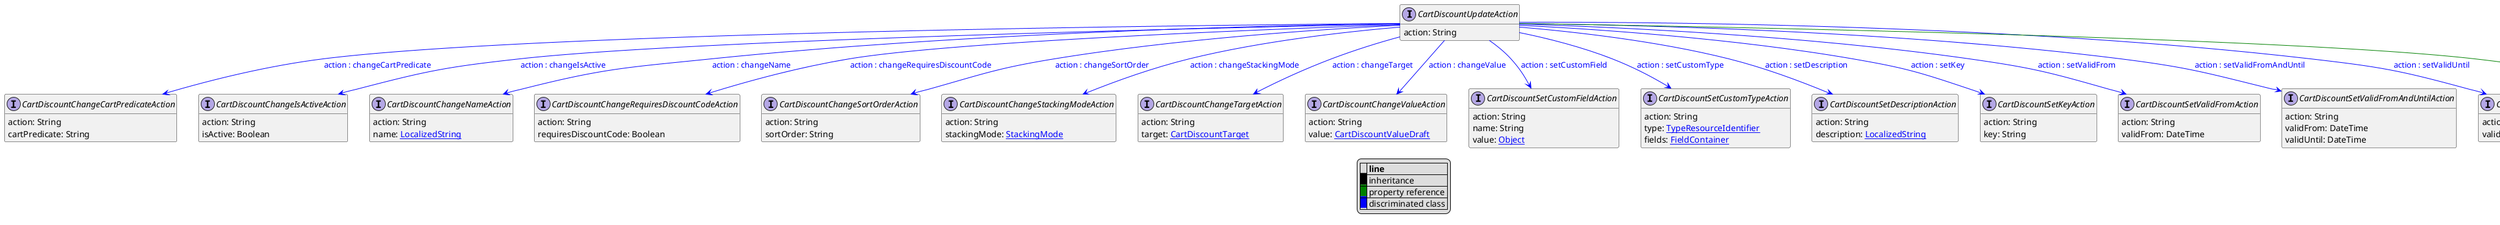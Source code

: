 @startuml

hide empty fields
hide empty methods
legend
|= |= line |
|<back:black>   </back>| inheritance |
|<back:green>   </back>| property reference |
|<back:blue>   </back>| discriminated class |
endlegend
interface CartDiscountUpdateAction [[CartDiscountUpdateAction.svg]]  {
    action: String
}


interface CartDiscountChangeCartPredicateAction [[CartDiscountChangeCartPredicateAction.svg]]  {
    action: String
    cartPredicate: String
}
interface CartDiscountChangeIsActiveAction [[CartDiscountChangeIsActiveAction.svg]]  {
    action: String
    isActive: Boolean
}
interface CartDiscountChangeNameAction [[CartDiscountChangeNameAction.svg]]  {
    action: String
    name: [[LocalizedString.svg LocalizedString]]
}
interface CartDiscountChangeRequiresDiscountCodeAction [[CartDiscountChangeRequiresDiscountCodeAction.svg]]  {
    action: String
    requiresDiscountCode: Boolean
}
interface CartDiscountChangeSortOrderAction [[CartDiscountChangeSortOrderAction.svg]]  {
    action: String
    sortOrder: String
}
interface CartDiscountChangeStackingModeAction [[CartDiscountChangeStackingModeAction.svg]]  {
    action: String
    stackingMode: [[StackingMode.svg StackingMode]]
}
interface CartDiscountChangeTargetAction [[CartDiscountChangeTargetAction.svg]]  {
    action: String
    target: [[CartDiscountTarget.svg CartDiscountTarget]]
}
interface CartDiscountChangeValueAction [[CartDiscountChangeValueAction.svg]]  {
    action: String
    value: [[CartDiscountValueDraft.svg CartDiscountValueDraft]]
}
interface CartDiscountSetCustomFieldAction [[CartDiscountSetCustomFieldAction.svg]]  {
    action: String
    name: String
    value: [[Object.svg Object]]
}
interface CartDiscountSetCustomTypeAction [[CartDiscountSetCustomTypeAction.svg]]  {
    action: String
    type: [[TypeResourceIdentifier.svg TypeResourceIdentifier]]
    fields: [[FieldContainer.svg FieldContainer]]
}
interface CartDiscountSetDescriptionAction [[CartDiscountSetDescriptionAction.svg]]  {
    action: String
    description: [[LocalizedString.svg LocalizedString]]
}
interface CartDiscountSetKeyAction [[CartDiscountSetKeyAction.svg]]  {
    action: String
    key: String
}
interface CartDiscountSetValidFromAction [[CartDiscountSetValidFromAction.svg]]  {
    action: String
    validFrom: DateTime
}
interface CartDiscountSetValidFromAndUntilAction [[CartDiscountSetValidFromAndUntilAction.svg]]  {
    action: String
    validFrom: DateTime
    validUntil: DateTime
}
interface CartDiscountSetValidUntilAction [[CartDiscountSetValidUntilAction.svg]]  {
    action: String
    validUntil: DateTime
}
interface CartDiscountUpdate [[CartDiscountUpdate.svg]]  {
    version: Long
    actions: [[CartDiscountUpdateAction.svg List<CartDiscountUpdateAction>]]
}
CartDiscountUpdateAction --> CartDiscountChangeCartPredicateAction #blue;text:blue : "action : changeCartPredicate"
CartDiscountUpdateAction --> CartDiscountChangeIsActiveAction #blue;text:blue : "action : changeIsActive"
CartDiscountUpdateAction --> CartDiscountChangeNameAction #blue;text:blue : "action : changeName"
CartDiscountUpdateAction --> CartDiscountChangeRequiresDiscountCodeAction #blue;text:blue : "action : changeRequiresDiscountCode"
CartDiscountUpdateAction --> CartDiscountChangeSortOrderAction #blue;text:blue : "action : changeSortOrder"
CartDiscountUpdateAction --> CartDiscountChangeStackingModeAction #blue;text:blue : "action : changeStackingMode"
CartDiscountUpdateAction --> CartDiscountChangeTargetAction #blue;text:blue : "action : changeTarget"
CartDiscountUpdateAction --> CartDiscountChangeValueAction #blue;text:blue : "action : changeValue"
CartDiscountUpdateAction --> CartDiscountSetCustomFieldAction #blue;text:blue : "action : setCustomField"
CartDiscountUpdateAction --> CartDiscountSetCustomTypeAction #blue;text:blue : "action : setCustomType"
CartDiscountUpdateAction --> CartDiscountSetDescriptionAction #blue;text:blue : "action : setDescription"
CartDiscountUpdateAction --> CartDiscountSetKeyAction #blue;text:blue : "action : setKey"
CartDiscountUpdateAction --> CartDiscountSetValidFromAction #blue;text:blue : "action : setValidFrom"
CartDiscountUpdateAction --> CartDiscountSetValidFromAndUntilAction #blue;text:blue : "action : setValidFromAndUntil"
CartDiscountUpdateAction --> CartDiscountSetValidUntilAction #blue;text:blue : "action : setValidUntil"
CartDiscountUpdateAction --> CartDiscountUpdate #green;text:green : "actions"
@enduml
